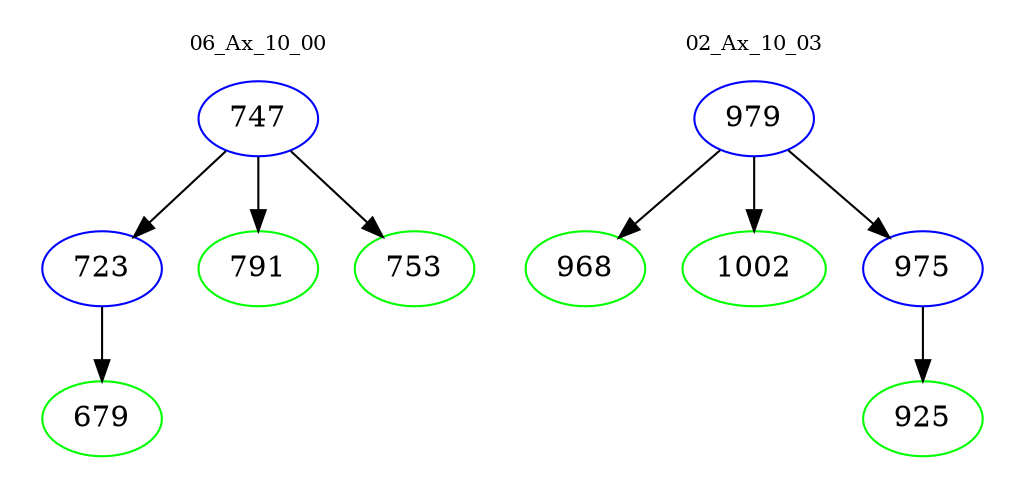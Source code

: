 digraph{
subgraph cluster_0 {
color = white
label = "06_Ax_10_00";
fontsize=10;
T0_747 [label="747", color="blue"]
T0_747 -> T0_723 [color="black"]
T0_723 [label="723", color="blue"]
T0_723 -> T0_679 [color="black"]
T0_679 [label="679", color="green"]
T0_747 -> T0_791 [color="black"]
T0_791 [label="791", color="green"]
T0_747 -> T0_753 [color="black"]
T0_753 [label="753", color="green"]
}
subgraph cluster_1 {
color = white
label = "02_Ax_10_03";
fontsize=10;
T1_979 [label="979", color="blue"]
T1_979 -> T1_968 [color="black"]
T1_968 [label="968", color="green"]
T1_979 -> T1_1002 [color="black"]
T1_1002 [label="1002", color="green"]
T1_979 -> T1_975 [color="black"]
T1_975 [label="975", color="blue"]
T1_975 -> T1_925 [color="black"]
T1_925 [label="925", color="green"]
}
}
